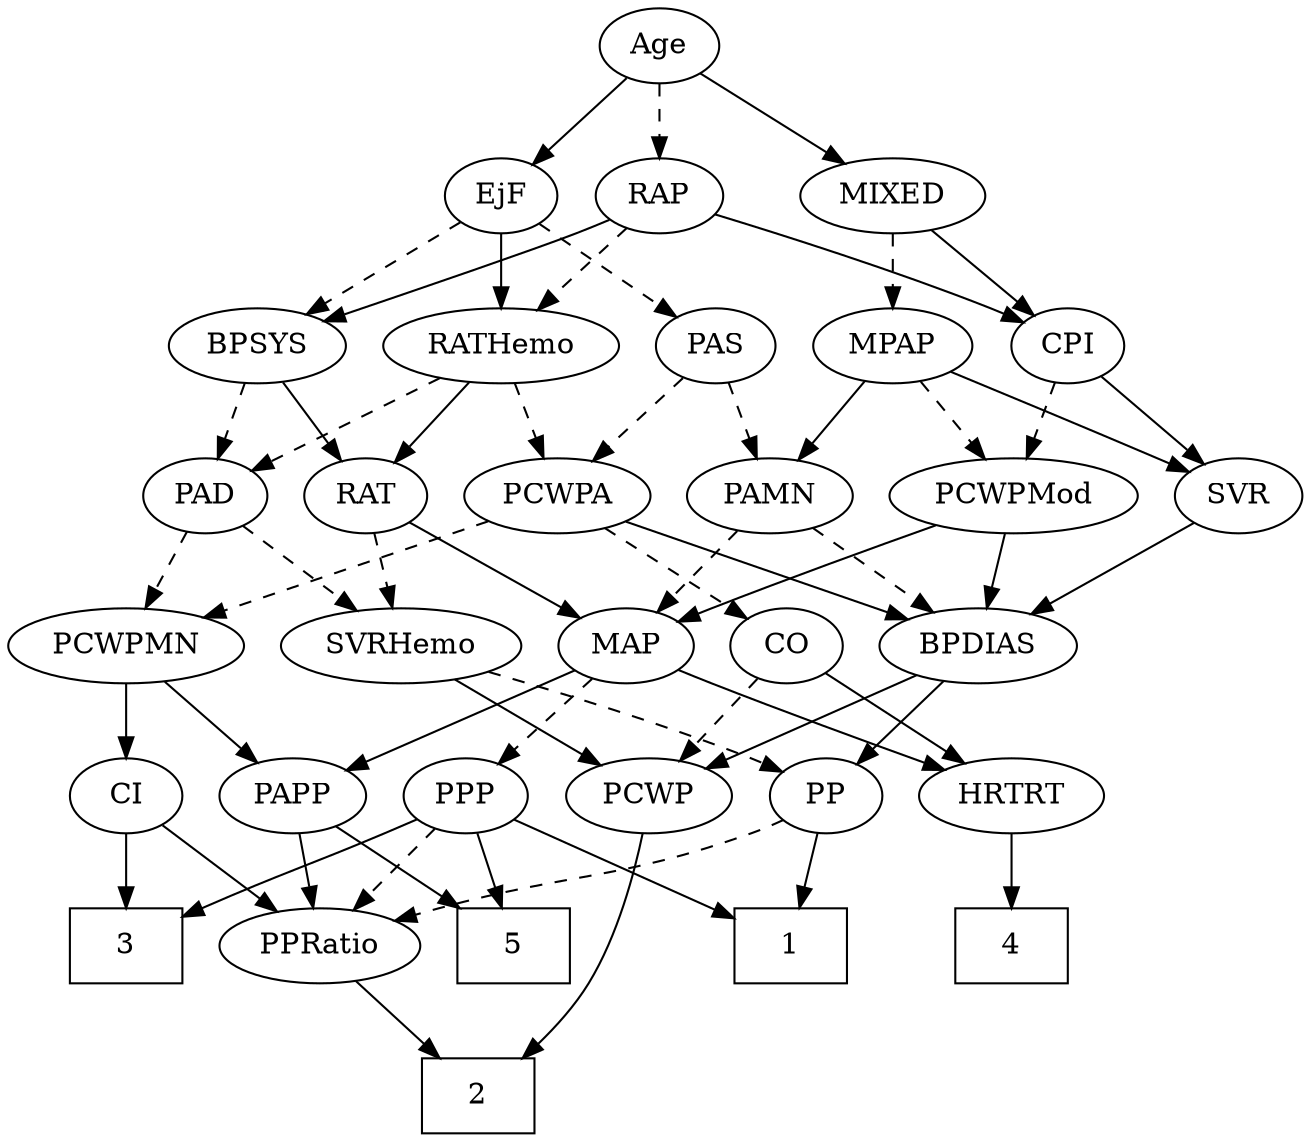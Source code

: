 strict digraph {
	graph [bb="0,0,560.99,540"];
	node [label="\N"];
	1	[height=0.5,
		pos="285.05,90",
		shape=box,
		width=0.75];
	2	[height=0.5,
		pos="238.05,18",
		shape=box,
		width=0.75];
	3	[height=0.5,
		pos="43.046,90",
		shape=box,
		width=0.75];
	4	[height=0.5,
		pos="450.05,90",
		shape=box,
		width=0.75];
	5	[height=0.5,
		pos="213.05,90",
		shape=box,
		width=0.75];
	Age	[height=0.5,
		pos="280.05,522",
		width=0.75];
	EjF	[height=0.5,
		pos="207.05,450",
		width=0.75];
	Age -> EjF	[pos="e,221.8,465.14 265.27,506.83 254.88,496.87 240.8,483.37 229.09,472.14",
		style=solid];
	RAP	[height=0.5,
		pos="280.05,450",
		width=0.77632];
	Age -> RAP	[pos="e,280.05,468.1 280.05,503.7 280.05,495.98 280.05,486.71 280.05,478.11",
		style=dashed];
	MIXED	[height=0.5,
		pos="381.05,450",
		width=1.1193];
	Age -> MIXED	[pos="e,360,465.59 298.1,508.49 312.89,498.24 334.11,483.53 351.38,471.56",
		style=solid];
	BPSYS	[height=0.5,
		pos="102.05,378",
		width=1.0471];
	EjF -> BPSYS	[pos="e,123.18,393.09 188.27,436.49 172.56,426.01 149.85,410.87 131.68,398.76",
		style=dashed];
	PAS	[height=0.5,
		pos="301.05,378",
		width=0.75];
	EjF -> PAS	[pos="e,283.76,391.87 224.73,435.83 239,425.21 259.27,410.11 275.33,398.15",
		style=dashed];
	RATHemo	[height=0.5,
		pos="207.05,378",
		width=1.3721];
	EjF -> RATHemo	[pos="e,207.05,396.1 207.05,431.7 207.05,423.98 207.05,414.71 207.05,406.11",
		style=solid];
	RAP -> BPSYS	[pos="e,130.92,389.58 258.25,438.67 253.28,436.41 248,434.07 243.05,432 224.07,424.09 175.22,405.9 140.35,393.05",
		style=solid];
	RAP -> RATHemo	[pos="e,223.68,394.95 264.92,434.5 255.15,425.13 242.22,412.73 231.06,402.03",
		style=dashed];
	CPI	[height=0.5,
		pos="461.05,378",
		width=0.75];
	RAP -> CPI	[pos="e,439.87,389.39 304.42,440.85 333.45,430.97 383.25,413.46 425.05,396 426.86,395.24 428.72,394.44 430.59,393.62",
		style=solid];
	MPAP	[height=0.5,
		pos="381.05,378",
		width=0.97491];
	MIXED -> MPAP	[pos="e,381.05,396.1 381.05,431.7 381.05,423.98 381.05,414.71 381.05,406.11",
		style=dashed];
	MIXED -> CPI	[pos="e,445.24,392.83 398.8,433.46 410.2,423.49 425.14,410.41 437.53,399.58",
		style=solid];
	PAMN	[height=0.5,
		pos="329.05,306",
		width=1.011];
	MPAP -> PAMN	[pos="e,341.04,323.15 368.99,360.76 362.49,352.02 354.34,341.05 347.1,331.31",
		style=solid];
	SVR	[height=0.5,
		pos="533.05,306",
		width=0.77632];
	MPAP -> SVR	[pos="e,510.98,317.16 406.49,365.28 432.64,353.24 473.43,334.46 501.59,321.49",
		style=solid];
	PCWPMod	[height=0.5,
		pos="435.05,306",
		width=1.4443];
	MPAP -> PCWPMod	[pos="e,422.09,323.8 393.3,361.12 399.94,352.51 408.3,341.67 415.79,331.96",
		style=dashed];
	PAD	[height=0.5,
		pos="72.046,306",
		width=0.79437];
	BPSYS -> PAD	[pos="e,79.241,323.79 94.783,360.05 91.32,351.97 87.098,342.12 83.236,333.11",
		style=dashed];
	RAT	[height=0.5,
		pos="146.05,306",
		width=0.75827];
	BPSYS -> RAT	[pos="e,136,322.99 112.47,360.41 117.87,351.83 124.55,341.19 130.54,331.67",
		style=solid];
	PCWPMN	[height=0.5,
		pos="50.046,234",
		width=1.3902];
	PAD -> PCWPMN	[pos="e,55.475,252.28 66.72,288.05 64.27,280.26 61.304,270.82 58.556,262.08",
		style=dashed];
	SVRHemo	[height=0.5,
		pos="168.05,234",
		width=1.3902];
	PAD -> SVRHemo	[pos="e,146.72,250.55 90.102,291.83 103.67,281.94 122.54,268.18 138.32,256.67",
		style=dashed];
	CO	[height=0.5,
		pos="445.05,234",
		width=0.75];
	PCWP	[height=0.5,
		pos="357.05,162",
		width=0.97491];
	CO -> PCWP	[pos="e,375.17,177.42 428.08,219.5 415.39,209.41 397.79,195.41 383.29,183.88",
		style=dashed];
	HRTRT	[height=0.5,
		pos="450.05,162",
		width=1.1013];
	CO -> HRTRT	[pos="e,448.82,180.1 446.28,215.7 446.83,207.98 447.49,198.71 448.11,190.11",
		style=solid];
	PAS -> PAMN	[pos="e,322.26,323.96 307.68,360.41 310.91,352.34 314.87,342.43 318.5,333.35",
		style=dashed];
	PCWPA	[height=0.5,
		pos="233.05,306",
		width=1.1555];
	PAS -> PCWPA	[pos="e,248.54,322.95 286.96,362.5 277.94,353.22 266.04,340.97 255.72,330.34",
		style=dashed];
	BPDIAS	[height=0.5,
		pos="358.05,234",
		width=1.1735];
	PAMN -> BPDIAS	[pos="e,351.09,251.79 336.07,288.05 339.41,279.97 343.5,270.12 347.23,261.11",
		style=dashed];
	MAP	[height=0.5,
		pos="267.05,234",
		width=0.84854];
	PAMN -> MAP	[pos="e,280.63,250.34 314.98,289.12 306.86,279.95 296.5,268.26 287.5,258.09",
		style=dashed];
	RATHemo -> PAD	[pos="e,93.553,318.15 179.73,362.83 157.38,351.25 125.8,334.87 102.61,322.85",
		style=dashed];
	RATHemo -> RAT	[pos="e,159.15,322.04 192.59,360.41 184.58,351.22 174.51,339.67 165.79,329.66",
		style=solid];
	RATHemo -> PCWPA	[pos="e,226.63,324.28 213.34,360.05 216.27,352.18 219.82,342.62 223.09,333.79",
		style=dashed];
	CPI -> SVR	[pos="e,518.25,321.38 475.62,362.83 485.8,352.94 499.57,339.55 511.08,328.36",
		style=solid];
	CPI -> PCWPMod	[pos="e,441.34,323.96 454.88,360.41 451.88,352.34 448.21,342.43 444.83,333.35",
		style=dashed];
	RAT -> SVRHemo	[pos="e,162.62,252.28 151.37,288.05 153.82,280.26 156.79,270.82 159.54,262.08",
		style=dashed];
	RAT -> MAP	[pos="e,245.81,247.28 166.03,293.44 185.38,282.25 214.96,265.13 237.12,252.31",
		style=solid];
	SVR -> BPDIAS	[pos="e,389.24,246.33 511.24,294.7 506.27,292.43 501,290.09 496.05,288 463.71,274.38 426.56,260.19 398.95,249.93",
		style=solid];
	PCWPMod -> BPDIAS	[pos="e,375.28,250.67 417.19,288.76 406.94,279.45 393.91,267.61 382.7,257.41",
		style=solid];
	PCWPMod -> MAP	[pos="e,291.14,245.28 402.92,291.8 377.01,281.12 339.65,265.68 307.05,252 304.87,251.09 302.64,250.15 300.38,249.2",
		style=solid];
	PCWPA -> CO	[pos="e,423.97,245.64 264.81,294.19 271.17,292.09 277.81,289.94 284.05,288 339.26,270.86 354.95,272.41 409.05,252 410.89,251.3 412.77,\
250.55 414.65,249.77",
		style=dashed];
	PCWPA -> PCWPMN	[pos="e,83.096,247.64 202.83,293.44 172.8,281.95 126.47,264.23 92.702,251.32",
		style=dashed];
	PCWPA -> BPDIAS	[pos="e,333.28,248.87 257.44,291.34 276.51,280.66 303.21,265.71 324.32,253.89",
		style=solid];
	CI	[height=0.5,
		pos="50.046,162",
		width=0.75];
	PCWPMN -> CI	[pos="e,50.046,180.1 50.046,215.7 50.046,207.98 50.046,198.71 50.046,190.11",
		style=solid];
	PAPP	[height=0.5,
		pos="128.05,162",
		width=0.88464];
	PCWPMN -> PAPP	[pos="e,111.75,177.63 67.745,217.12 78.482,207.48 92.326,195.06 104.04,184.54",
		style=solid];
	PP	[height=0.5,
		pos="277.05,162",
		width=0.75];
	SVRHemo -> PP	[pos="e,258.05,175.2 191.43,217.98 208.37,207.1 231.34,192.35 249.22,180.87",
		style=dashed];
	SVRHemo -> PCWP	[pos="e,329.61,173.69 202.1,220.75 231.52,210.12 275.16,194.24 313.05,180 315.39,179.12 317.81,178.2 320.24,177.28",
		style=solid];
	BPDIAS -> PP	[pos="e,293.05,176.83 340.07,217.46 328.52,207.49 313.39,194.41 300.85,183.58",
		style=solid];
	BPDIAS -> PCWP	[pos="e,357.29,180.1 357.8,215.7 357.69,207.98 357.56,198.71 357.43,190.11",
		style=solid];
	PPP	[height=0.5,
		pos="205.05,162",
		width=0.75];
	MAP -> PPP	[pos="e,218.47,178.16 253.59,217.81 245.31,208.45 234.52,196.28 225.23,185.79",
		style=dashed];
	MAP -> PAPP	[pos="e,151.14,174.63 244.4,221.6 221.52,210.07 185.95,192.16 160.16,179.17",
		style=solid];
	MAP -> HRTRT	[pos="e,419.76,173.76 291.08,222.57 296.33,220.35 301.86,218.06 307.05,216 341.6,202.26 381.28,187.65 410.06,177.25",
		style=solid];
	PP -> 1	[pos="e,283.09,108.1 279.02,143.7 279.9,135.98 280.96,126.71 281.95,118.11",
		style=solid];
	PPRatio	[height=0.5,
		pos="128.05,90",
		width=1.1013];
	PP -> PPRatio	[pos="e,154.54,103.4 255.73,150.92 250.9,148.64 245.8,146.24 241.05,144 215.14,131.81 185.88,118.08 163.62,107.66",
		style=dashed];
	PPP -> 1	[pos="e,265.6,108.02 220.85,147.17 231.38,137.95 245.5,125.6 257.82,114.82",
		style=solid];
	PPP -> 3	[pos="e,70.092,103.99 183.82,150.72 178.99,148.45 173.86,146.1 169.05,144 132.17,127.94 120.13,125.49 79.268,107.96",
		style=solid];
	PPP -> 5	[pos="e,211.09,108.1 207.02,143.7 207.9,135.98 208.96,126.71 209.95,118.11",
		style=solid];
	PPP -> PPRatio	[pos="e,144.94,106.36 189.46,146.83 178.87,137.2 164.62,124.25 152.52,113.25",
		style=dashed];
	PPRatio -> 2	[pos="e,211.03,36.194 150.04,75.003 164.99,65.49 185.1,52.691 202.33,41.731",
		style=solid];
	PCWP -> 2	[pos="e,265.08,30.836 353.47,143.97 348.74,124.76 338.84,93.406 321.05,72 308.44,56.832 290.34,44.572 274.26,35.679",
		style=solid];
	CI -> 3	[pos="e,44.756,108.1 48.315,143.7 47.544,135.98 46.617,126.71 45.757,118.11",
		style=solid];
	CI -> PPRatio	[pos="e,110.77,106.51 65.456,147.17 76.163,137.56 90.671,124.54 103.02,113.46",
		style=solid];
	PAPP -> 5	[pos="e,192.27,108.11 145.25,146.83 156.49,137.57 171.46,125.25 184.47,114.53",
		style=solid];
	PAPP -> PPRatio	[pos="e,128.05,108.1 128.05,143.7 128.05,135.98 128.05,126.71 128.05,118.11",
		style=solid];
	HRTRT -> 4	[pos="e,450.05,108.1 450.05,143.7 450.05,135.98 450.05,126.71 450.05,118.11",
		style=solid];
}

